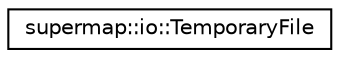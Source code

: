 digraph "Graphical Class Hierarchy"
{
 // LATEX_PDF_SIZE
  edge [fontname="Helvetica",fontsize="10",labelfontname="Helvetica",labelfontsize="10"];
  node [fontname="Helvetica",fontsize="10",shape=record];
  rankdir="LR";
  Node0 [label="supermap::io::TemporaryFile",height=0.2,width=0.4,color="black", fillcolor="white", style="filled",URL="$classsupermap_1_1io_1_1TemporaryFile.html",tooltip="Temporary file in FileManager, which is created during ctor and deleted with dtor."];
}
